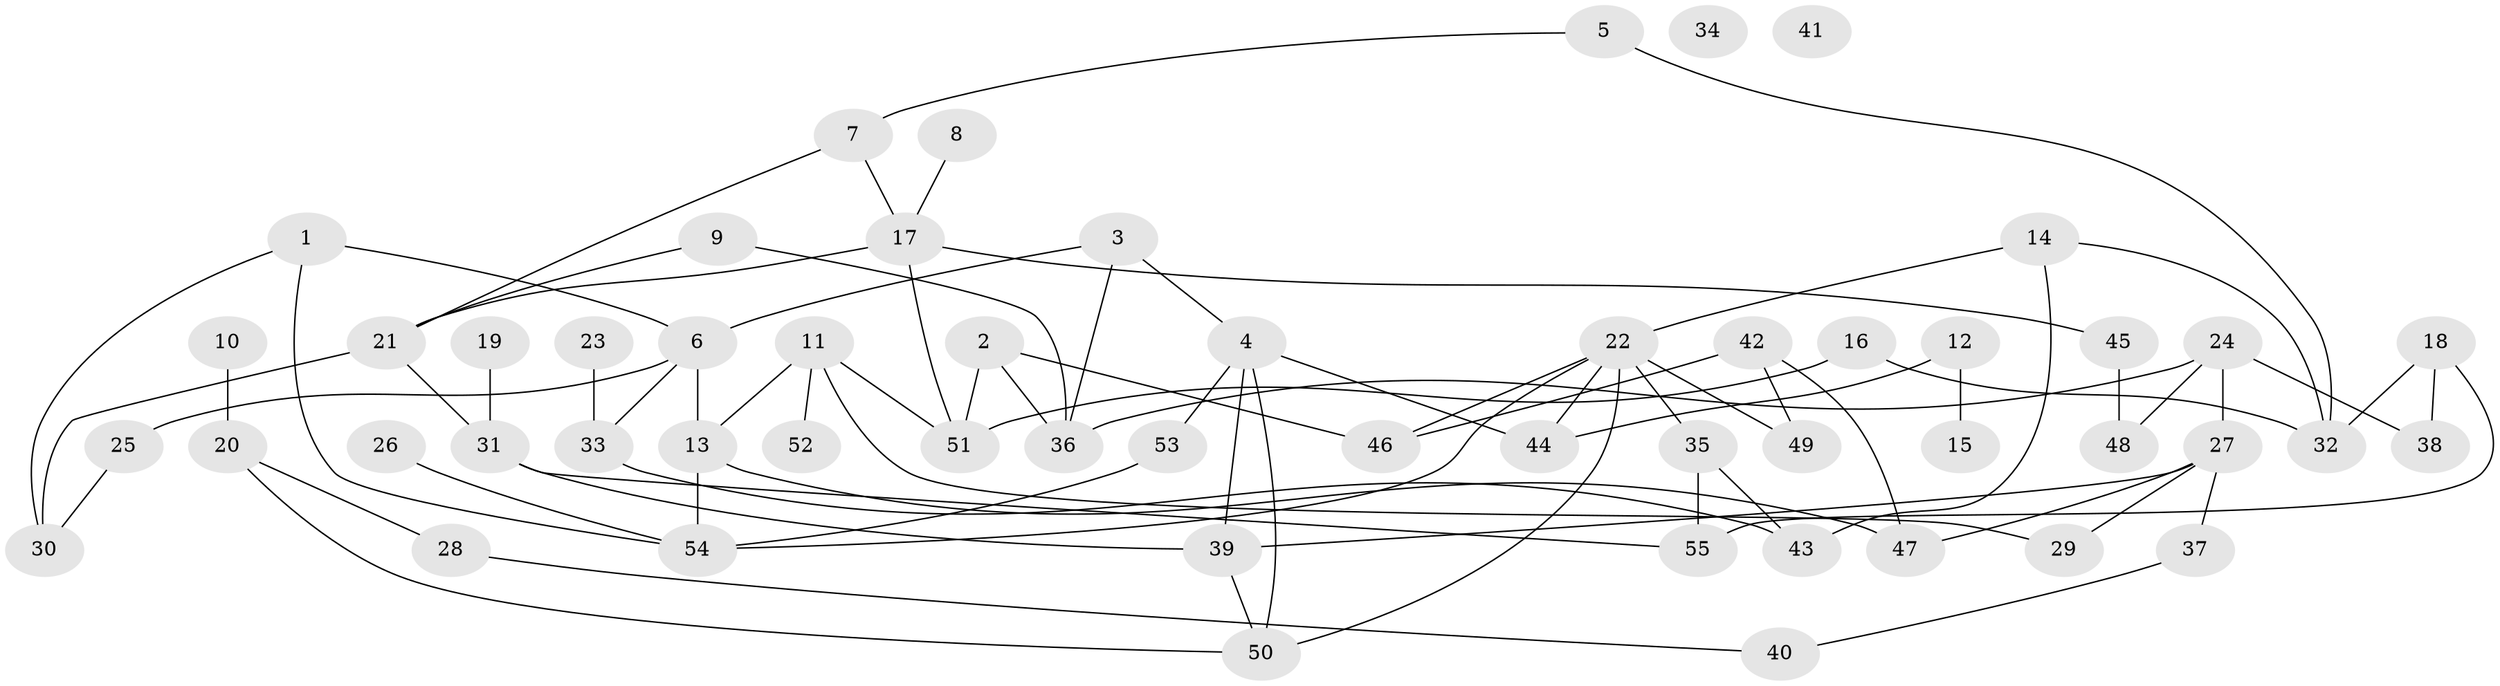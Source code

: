 // Generated by graph-tools (version 1.1) at 2025/33/03/09/25 02:33:30]
// undirected, 55 vertices, 78 edges
graph export_dot {
graph [start="1"]
  node [color=gray90,style=filled];
  1;
  2;
  3;
  4;
  5;
  6;
  7;
  8;
  9;
  10;
  11;
  12;
  13;
  14;
  15;
  16;
  17;
  18;
  19;
  20;
  21;
  22;
  23;
  24;
  25;
  26;
  27;
  28;
  29;
  30;
  31;
  32;
  33;
  34;
  35;
  36;
  37;
  38;
  39;
  40;
  41;
  42;
  43;
  44;
  45;
  46;
  47;
  48;
  49;
  50;
  51;
  52;
  53;
  54;
  55;
  1 -- 6;
  1 -- 30;
  1 -- 54;
  2 -- 36;
  2 -- 46;
  2 -- 51;
  3 -- 4;
  3 -- 6;
  3 -- 36;
  4 -- 39;
  4 -- 44;
  4 -- 50;
  4 -- 53;
  5 -- 7;
  5 -- 32;
  6 -- 13;
  6 -- 25;
  6 -- 33;
  7 -- 17;
  7 -- 21;
  8 -- 17;
  9 -- 21;
  9 -- 36;
  10 -- 20;
  11 -- 13;
  11 -- 29;
  11 -- 51;
  11 -- 52;
  12 -- 15;
  12 -- 44;
  13 -- 47;
  13 -- 54;
  14 -- 22;
  14 -- 32;
  14 -- 43;
  16 -- 32;
  16 -- 51;
  17 -- 21;
  17 -- 45;
  17 -- 51;
  18 -- 32;
  18 -- 38;
  18 -- 55;
  19 -- 31;
  20 -- 28;
  20 -- 50;
  21 -- 30;
  21 -- 31;
  22 -- 35;
  22 -- 44;
  22 -- 46;
  22 -- 49;
  22 -- 50;
  22 -- 54;
  23 -- 33;
  24 -- 27;
  24 -- 36;
  24 -- 38;
  24 -- 48;
  25 -- 30;
  26 -- 54;
  27 -- 29;
  27 -- 37;
  27 -- 39;
  27 -- 47;
  28 -- 40;
  31 -- 39;
  31 -- 55;
  33 -- 43;
  35 -- 43;
  35 -- 55;
  37 -- 40;
  39 -- 50;
  42 -- 46;
  42 -- 47;
  42 -- 49;
  45 -- 48;
  53 -- 54;
}
